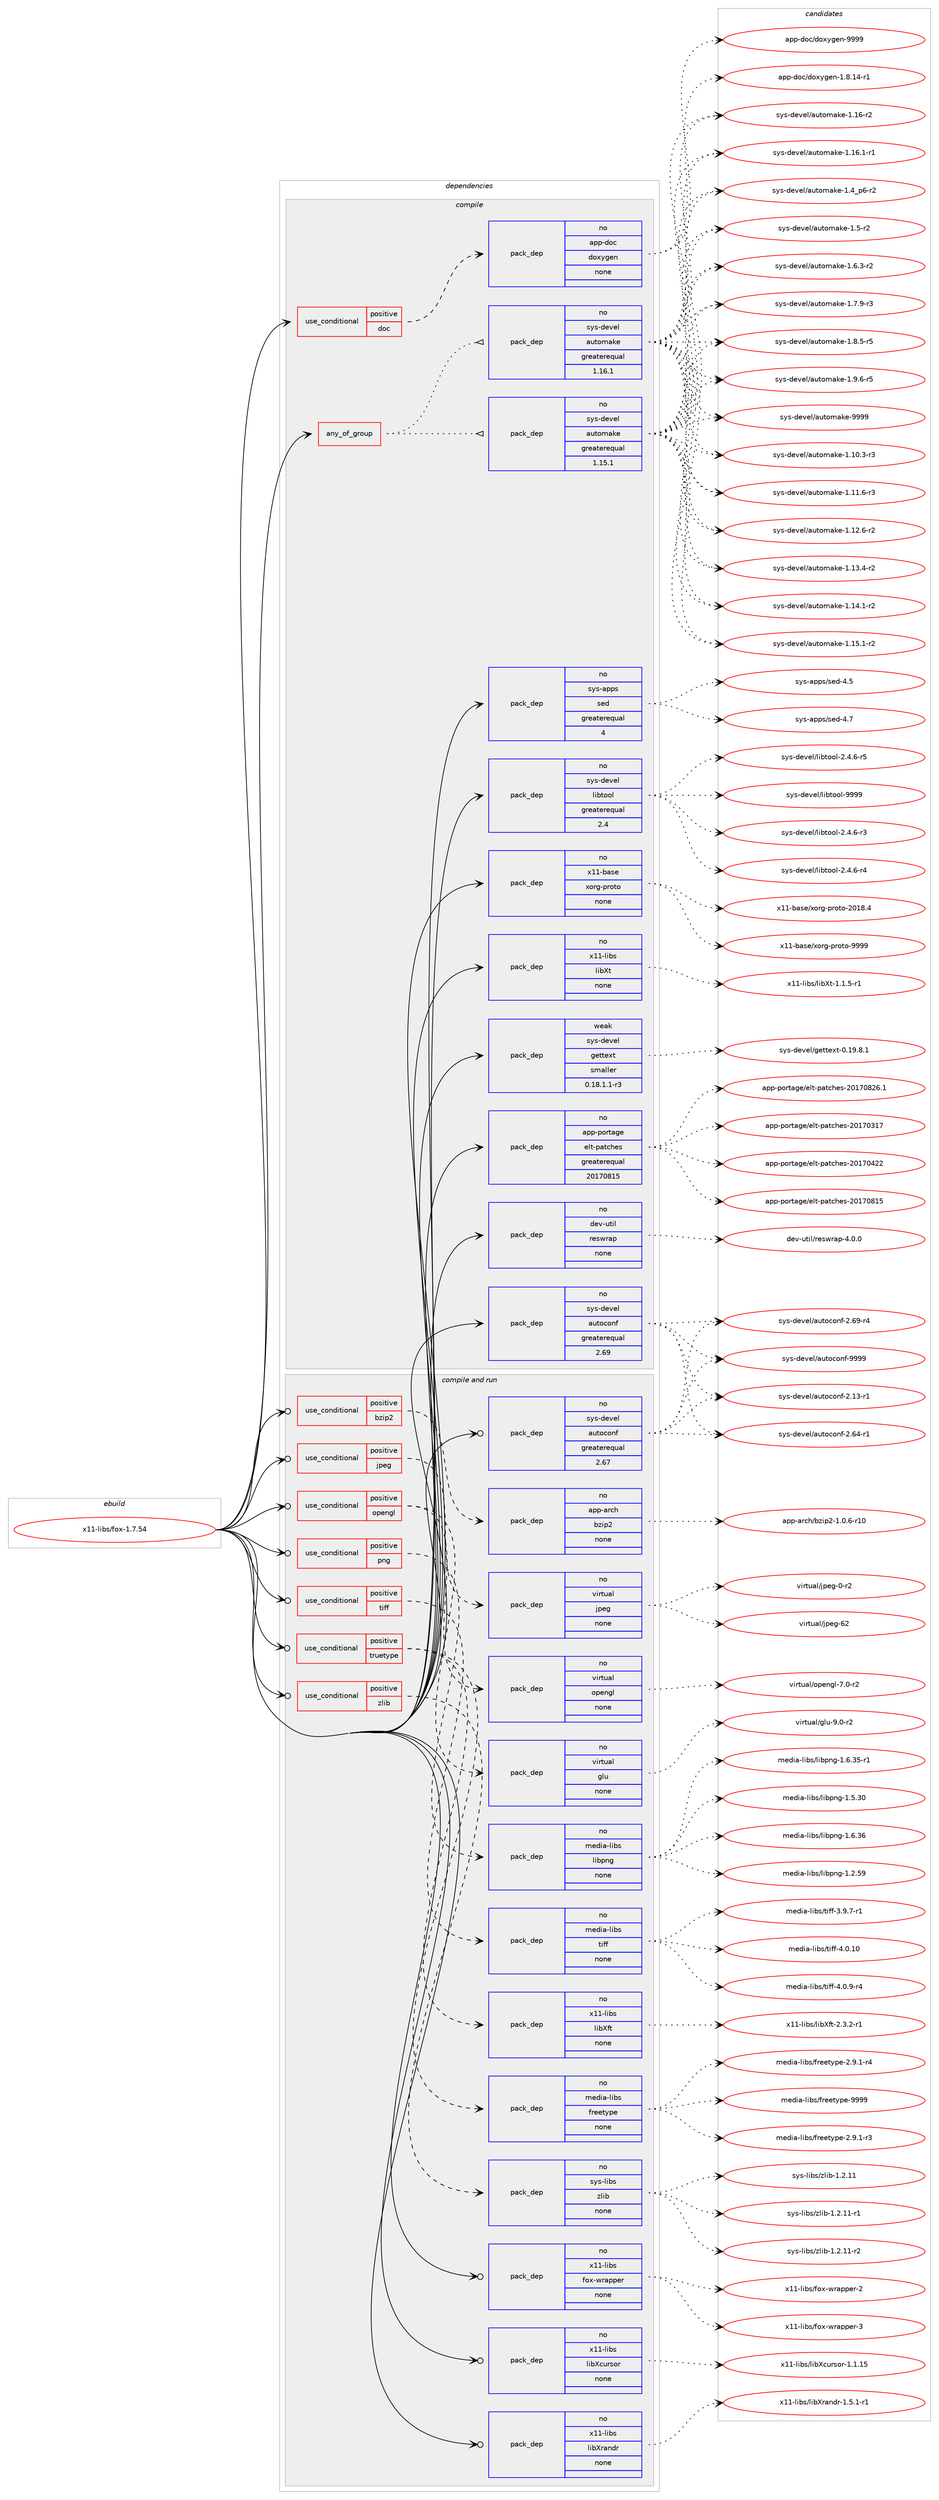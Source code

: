 digraph prolog {

# *************
# Graph options
# *************

newrank=true;
concentrate=true;
compound=true;
graph [rankdir=LR,fontname=Helvetica,fontsize=10,ranksep=1.5];#, ranksep=2.5, nodesep=0.2];
edge  [arrowhead=vee];
node  [fontname=Helvetica,fontsize=10];

# **********
# The ebuild
# **********

subgraph cluster_leftcol {
color=gray;
rank=same;
label=<<i>ebuild</i>>;
id [label="x11-libs/fox-1.7.54", color=red, width=4, href="../x11-libs/fox-1.7.54.svg"];
}

# ****************
# The dependencies
# ****************

subgraph cluster_midcol {
color=gray;
label=<<i>dependencies</i>>;
subgraph cluster_compile {
fillcolor="#eeeeee";
style=filled;
label=<<i>compile</i>>;
subgraph any28504 {
dependency1758391 [label=<<TABLE BORDER="0" CELLBORDER="1" CELLSPACING="0" CELLPADDING="4"><TR><TD CELLPADDING="10">any_of_group</TD></TR></TABLE>>, shape=none, color=red];subgraph pack1263001 {
dependency1758392 [label=<<TABLE BORDER="0" CELLBORDER="1" CELLSPACING="0" CELLPADDING="4" WIDTH="220"><TR><TD ROWSPAN="6" CELLPADDING="30">pack_dep</TD></TR><TR><TD WIDTH="110">no</TD></TR><TR><TD>sys-devel</TD></TR><TR><TD>automake</TD></TR><TR><TD>greaterequal</TD></TR><TR><TD>1.16.1</TD></TR></TABLE>>, shape=none, color=blue];
}
dependency1758391:e -> dependency1758392:w [weight=20,style="dotted",arrowhead="oinv"];
subgraph pack1263002 {
dependency1758393 [label=<<TABLE BORDER="0" CELLBORDER="1" CELLSPACING="0" CELLPADDING="4" WIDTH="220"><TR><TD ROWSPAN="6" CELLPADDING="30">pack_dep</TD></TR><TR><TD WIDTH="110">no</TD></TR><TR><TD>sys-devel</TD></TR><TR><TD>automake</TD></TR><TR><TD>greaterequal</TD></TR><TR><TD>1.15.1</TD></TR></TABLE>>, shape=none, color=blue];
}
dependency1758391:e -> dependency1758393:w [weight=20,style="dotted",arrowhead="oinv"];
}
id:e -> dependency1758391:w [weight=20,style="solid",arrowhead="vee"];
subgraph cond465883 {
dependency1758394 [label=<<TABLE BORDER="0" CELLBORDER="1" CELLSPACING="0" CELLPADDING="4"><TR><TD ROWSPAN="3" CELLPADDING="10">use_conditional</TD></TR><TR><TD>positive</TD></TR><TR><TD>doc</TD></TR></TABLE>>, shape=none, color=red];
subgraph pack1263003 {
dependency1758395 [label=<<TABLE BORDER="0" CELLBORDER="1" CELLSPACING="0" CELLPADDING="4" WIDTH="220"><TR><TD ROWSPAN="6" CELLPADDING="30">pack_dep</TD></TR><TR><TD WIDTH="110">no</TD></TR><TR><TD>app-doc</TD></TR><TR><TD>doxygen</TD></TR><TR><TD>none</TD></TR><TR><TD></TD></TR></TABLE>>, shape=none, color=blue];
}
dependency1758394:e -> dependency1758395:w [weight=20,style="dashed",arrowhead="vee"];
}
id:e -> dependency1758394:w [weight=20,style="solid",arrowhead="vee"];
subgraph pack1263004 {
dependency1758396 [label=<<TABLE BORDER="0" CELLBORDER="1" CELLSPACING="0" CELLPADDING="4" WIDTH="220"><TR><TD ROWSPAN="6" CELLPADDING="30">pack_dep</TD></TR><TR><TD WIDTH="110">no</TD></TR><TR><TD>app-portage</TD></TR><TR><TD>elt-patches</TD></TR><TR><TD>greaterequal</TD></TR><TR><TD>20170815</TD></TR></TABLE>>, shape=none, color=blue];
}
id:e -> dependency1758396:w [weight=20,style="solid",arrowhead="vee"];
subgraph pack1263005 {
dependency1758397 [label=<<TABLE BORDER="0" CELLBORDER="1" CELLSPACING="0" CELLPADDING="4" WIDTH="220"><TR><TD ROWSPAN="6" CELLPADDING="30">pack_dep</TD></TR><TR><TD WIDTH="110">no</TD></TR><TR><TD>dev-util</TD></TR><TR><TD>reswrap</TD></TR><TR><TD>none</TD></TR><TR><TD></TD></TR></TABLE>>, shape=none, color=blue];
}
id:e -> dependency1758397:w [weight=20,style="solid",arrowhead="vee"];
subgraph pack1263006 {
dependency1758398 [label=<<TABLE BORDER="0" CELLBORDER="1" CELLSPACING="0" CELLPADDING="4" WIDTH="220"><TR><TD ROWSPAN="6" CELLPADDING="30">pack_dep</TD></TR><TR><TD WIDTH="110">no</TD></TR><TR><TD>sys-apps</TD></TR><TR><TD>sed</TD></TR><TR><TD>greaterequal</TD></TR><TR><TD>4</TD></TR></TABLE>>, shape=none, color=blue];
}
id:e -> dependency1758398:w [weight=20,style="solid",arrowhead="vee"];
subgraph pack1263007 {
dependency1758399 [label=<<TABLE BORDER="0" CELLBORDER="1" CELLSPACING="0" CELLPADDING="4" WIDTH="220"><TR><TD ROWSPAN="6" CELLPADDING="30">pack_dep</TD></TR><TR><TD WIDTH="110">no</TD></TR><TR><TD>sys-devel</TD></TR><TR><TD>autoconf</TD></TR><TR><TD>greaterequal</TD></TR><TR><TD>2.69</TD></TR></TABLE>>, shape=none, color=blue];
}
id:e -> dependency1758399:w [weight=20,style="solid",arrowhead="vee"];
subgraph pack1263008 {
dependency1758400 [label=<<TABLE BORDER="0" CELLBORDER="1" CELLSPACING="0" CELLPADDING="4" WIDTH="220"><TR><TD ROWSPAN="6" CELLPADDING="30">pack_dep</TD></TR><TR><TD WIDTH="110">no</TD></TR><TR><TD>sys-devel</TD></TR><TR><TD>libtool</TD></TR><TR><TD>greaterequal</TD></TR><TR><TD>2.4</TD></TR></TABLE>>, shape=none, color=blue];
}
id:e -> dependency1758400:w [weight=20,style="solid",arrowhead="vee"];
subgraph pack1263009 {
dependency1758401 [label=<<TABLE BORDER="0" CELLBORDER="1" CELLSPACING="0" CELLPADDING="4" WIDTH="220"><TR><TD ROWSPAN="6" CELLPADDING="30">pack_dep</TD></TR><TR><TD WIDTH="110">no</TD></TR><TR><TD>x11-base</TD></TR><TR><TD>xorg-proto</TD></TR><TR><TD>none</TD></TR><TR><TD></TD></TR></TABLE>>, shape=none, color=blue];
}
id:e -> dependency1758401:w [weight=20,style="solid",arrowhead="vee"];
subgraph pack1263010 {
dependency1758402 [label=<<TABLE BORDER="0" CELLBORDER="1" CELLSPACING="0" CELLPADDING="4" WIDTH="220"><TR><TD ROWSPAN="6" CELLPADDING="30">pack_dep</TD></TR><TR><TD WIDTH="110">no</TD></TR><TR><TD>x11-libs</TD></TR><TR><TD>libXt</TD></TR><TR><TD>none</TD></TR><TR><TD></TD></TR></TABLE>>, shape=none, color=blue];
}
id:e -> dependency1758402:w [weight=20,style="solid",arrowhead="vee"];
subgraph pack1263011 {
dependency1758403 [label=<<TABLE BORDER="0" CELLBORDER="1" CELLSPACING="0" CELLPADDING="4" WIDTH="220"><TR><TD ROWSPAN="6" CELLPADDING="30">pack_dep</TD></TR><TR><TD WIDTH="110">weak</TD></TR><TR><TD>sys-devel</TD></TR><TR><TD>gettext</TD></TR><TR><TD>smaller</TD></TR><TR><TD>0.18.1.1-r3</TD></TR></TABLE>>, shape=none, color=blue];
}
id:e -> dependency1758403:w [weight=20,style="solid",arrowhead="vee"];
}
subgraph cluster_compileandrun {
fillcolor="#eeeeee";
style=filled;
label=<<i>compile and run</i>>;
subgraph cond465884 {
dependency1758404 [label=<<TABLE BORDER="0" CELLBORDER="1" CELLSPACING="0" CELLPADDING="4"><TR><TD ROWSPAN="3" CELLPADDING="10">use_conditional</TD></TR><TR><TD>positive</TD></TR><TR><TD>bzip2</TD></TR></TABLE>>, shape=none, color=red];
subgraph pack1263012 {
dependency1758405 [label=<<TABLE BORDER="0" CELLBORDER="1" CELLSPACING="0" CELLPADDING="4" WIDTH="220"><TR><TD ROWSPAN="6" CELLPADDING="30">pack_dep</TD></TR><TR><TD WIDTH="110">no</TD></TR><TR><TD>app-arch</TD></TR><TR><TD>bzip2</TD></TR><TR><TD>none</TD></TR><TR><TD></TD></TR></TABLE>>, shape=none, color=blue];
}
dependency1758404:e -> dependency1758405:w [weight=20,style="dashed",arrowhead="vee"];
}
id:e -> dependency1758404:w [weight=20,style="solid",arrowhead="odotvee"];
subgraph cond465885 {
dependency1758406 [label=<<TABLE BORDER="0" CELLBORDER="1" CELLSPACING="0" CELLPADDING="4"><TR><TD ROWSPAN="3" CELLPADDING="10">use_conditional</TD></TR><TR><TD>positive</TD></TR><TR><TD>jpeg</TD></TR></TABLE>>, shape=none, color=red];
subgraph pack1263013 {
dependency1758407 [label=<<TABLE BORDER="0" CELLBORDER="1" CELLSPACING="0" CELLPADDING="4" WIDTH="220"><TR><TD ROWSPAN="6" CELLPADDING="30">pack_dep</TD></TR><TR><TD WIDTH="110">no</TD></TR><TR><TD>virtual</TD></TR><TR><TD>jpeg</TD></TR><TR><TD>none</TD></TR><TR><TD></TD></TR></TABLE>>, shape=none, color=blue];
}
dependency1758406:e -> dependency1758407:w [weight=20,style="dashed",arrowhead="vee"];
}
id:e -> dependency1758406:w [weight=20,style="solid",arrowhead="odotvee"];
subgraph cond465886 {
dependency1758408 [label=<<TABLE BORDER="0" CELLBORDER="1" CELLSPACING="0" CELLPADDING="4"><TR><TD ROWSPAN="3" CELLPADDING="10">use_conditional</TD></TR><TR><TD>positive</TD></TR><TR><TD>opengl</TD></TR></TABLE>>, shape=none, color=red];
subgraph pack1263014 {
dependency1758409 [label=<<TABLE BORDER="0" CELLBORDER="1" CELLSPACING="0" CELLPADDING="4" WIDTH="220"><TR><TD ROWSPAN="6" CELLPADDING="30">pack_dep</TD></TR><TR><TD WIDTH="110">no</TD></TR><TR><TD>virtual</TD></TR><TR><TD>glu</TD></TR><TR><TD>none</TD></TR><TR><TD></TD></TR></TABLE>>, shape=none, color=blue];
}
dependency1758408:e -> dependency1758409:w [weight=20,style="dashed",arrowhead="vee"];
subgraph pack1263015 {
dependency1758410 [label=<<TABLE BORDER="0" CELLBORDER="1" CELLSPACING="0" CELLPADDING="4" WIDTH="220"><TR><TD ROWSPAN="6" CELLPADDING="30">pack_dep</TD></TR><TR><TD WIDTH="110">no</TD></TR><TR><TD>virtual</TD></TR><TR><TD>opengl</TD></TR><TR><TD>none</TD></TR><TR><TD></TD></TR></TABLE>>, shape=none, color=blue];
}
dependency1758408:e -> dependency1758410:w [weight=20,style="dashed",arrowhead="vee"];
}
id:e -> dependency1758408:w [weight=20,style="solid",arrowhead="odotvee"];
subgraph cond465887 {
dependency1758411 [label=<<TABLE BORDER="0" CELLBORDER="1" CELLSPACING="0" CELLPADDING="4"><TR><TD ROWSPAN="3" CELLPADDING="10">use_conditional</TD></TR><TR><TD>positive</TD></TR><TR><TD>png</TD></TR></TABLE>>, shape=none, color=red];
subgraph pack1263016 {
dependency1758412 [label=<<TABLE BORDER="0" CELLBORDER="1" CELLSPACING="0" CELLPADDING="4" WIDTH="220"><TR><TD ROWSPAN="6" CELLPADDING="30">pack_dep</TD></TR><TR><TD WIDTH="110">no</TD></TR><TR><TD>media-libs</TD></TR><TR><TD>libpng</TD></TR><TR><TD>none</TD></TR><TR><TD></TD></TR></TABLE>>, shape=none, color=blue];
}
dependency1758411:e -> dependency1758412:w [weight=20,style="dashed",arrowhead="vee"];
}
id:e -> dependency1758411:w [weight=20,style="solid",arrowhead="odotvee"];
subgraph cond465888 {
dependency1758413 [label=<<TABLE BORDER="0" CELLBORDER="1" CELLSPACING="0" CELLPADDING="4"><TR><TD ROWSPAN="3" CELLPADDING="10">use_conditional</TD></TR><TR><TD>positive</TD></TR><TR><TD>tiff</TD></TR></TABLE>>, shape=none, color=red];
subgraph pack1263017 {
dependency1758414 [label=<<TABLE BORDER="0" CELLBORDER="1" CELLSPACING="0" CELLPADDING="4" WIDTH="220"><TR><TD ROWSPAN="6" CELLPADDING="30">pack_dep</TD></TR><TR><TD WIDTH="110">no</TD></TR><TR><TD>media-libs</TD></TR><TR><TD>tiff</TD></TR><TR><TD>none</TD></TR><TR><TD></TD></TR></TABLE>>, shape=none, color=blue];
}
dependency1758413:e -> dependency1758414:w [weight=20,style="dashed",arrowhead="vee"];
}
id:e -> dependency1758413:w [weight=20,style="solid",arrowhead="odotvee"];
subgraph cond465889 {
dependency1758415 [label=<<TABLE BORDER="0" CELLBORDER="1" CELLSPACING="0" CELLPADDING="4"><TR><TD ROWSPAN="3" CELLPADDING="10">use_conditional</TD></TR><TR><TD>positive</TD></TR><TR><TD>truetype</TD></TR></TABLE>>, shape=none, color=red];
subgraph pack1263018 {
dependency1758416 [label=<<TABLE BORDER="0" CELLBORDER="1" CELLSPACING="0" CELLPADDING="4" WIDTH="220"><TR><TD ROWSPAN="6" CELLPADDING="30">pack_dep</TD></TR><TR><TD WIDTH="110">no</TD></TR><TR><TD>media-libs</TD></TR><TR><TD>freetype</TD></TR><TR><TD>none</TD></TR><TR><TD></TD></TR></TABLE>>, shape=none, color=blue];
}
dependency1758415:e -> dependency1758416:w [weight=20,style="dashed",arrowhead="vee"];
subgraph pack1263019 {
dependency1758417 [label=<<TABLE BORDER="0" CELLBORDER="1" CELLSPACING="0" CELLPADDING="4" WIDTH="220"><TR><TD ROWSPAN="6" CELLPADDING="30">pack_dep</TD></TR><TR><TD WIDTH="110">no</TD></TR><TR><TD>x11-libs</TD></TR><TR><TD>libXft</TD></TR><TR><TD>none</TD></TR><TR><TD></TD></TR></TABLE>>, shape=none, color=blue];
}
dependency1758415:e -> dependency1758417:w [weight=20,style="dashed",arrowhead="vee"];
}
id:e -> dependency1758415:w [weight=20,style="solid",arrowhead="odotvee"];
subgraph cond465890 {
dependency1758418 [label=<<TABLE BORDER="0" CELLBORDER="1" CELLSPACING="0" CELLPADDING="4"><TR><TD ROWSPAN="3" CELLPADDING="10">use_conditional</TD></TR><TR><TD>positive</TD></TR><TR><TD>zlib</TD></TR></TABLE>>, shape=none, color=red];
subgraph pack1263020 {
dependency1758419 [label=<<TABLE BORDER="0" CELLBORDER="1" CELLSPACING="0" CELLPADDING="4" WIDTH="220"><TR><TD ROWSPAN="6" CELLPADDING="30">pack_dep</TD></TR><TR><TD WIDTH="110">no</TD></TR><TR><TD>sys-libs</TD></TR><TR><TD>zlib</TD></TR><TR><TD>none</TD></TR><TR><TD></TD></TR></TABLE>>, shape=none, color=blue];
}
dependency1758418:e -> dependency1758419:w [weight=20,style="dashed",arrowhead="vee"];
}
id:e -> dependency1758418:w [weight=20,style="solid",arrowhead="odotvee"];
subgraph pack1263021 {
dependency1758420 [label=<<TABLE BORDER="0" CELLBORDER="1" CELLSPACING="0" CELLPADDING="4" WIDTH="220"><TR><TD ROWSPAN="6" CELLPADDING="30">pack_dep</TD></TR><TR><TD WIDTH="110">no</TD></TR><TR><TD>sys-devel</TD></TR><TR><TD>autoconf</TD></TR><TR><TD>greaterequal</TD></TR><TR><TD>2.67</TD></TR></TABLE>>, shape=none, color=blue];
}
id:e -> dependency1758420:w [weight=20,style="solid",arrowhead="odotvee"];
subgraph pack1263022 {
dependency1758421 [label=<<TABLE BORDER="0" CELLBORDER="1" CELLSPACING="0" CELLPADDING="4" WIDTH="220"><TR><TD ROWSPAN="6" CELLPADDING="30">pack_dep</TD></TR><TR><TD WIDTH="110">no</TD></TR><TR><TD>x11-libs</TD></TR><TR><TD>fox-wrapper</TD></TR><TR><TD>none</TD></TR><TR><TD></TD></TR></TABLE>>, shape=none, color=blue];
}
id:e -> dependency1758421:w [weight=20,style="solid",arrowhead="odotvee"];
subgraph pack1263023 {
dependency1758422 [label=<<TABLE BORDER="0" CELLBORDER="1" CELLSPACING="0" CELLPADDING="4" WIDTH="220"><TR><TD ROWSPAN="6" CELLPADDING="30">pack_dep</TD></TR><TR><TD WIDTH="110">no</TD></TR><TR><TD>x11-libs</TD></TR><TR><TD>libXcursor</TD></TR><TR><TD>none</TD></TR><TR><TD></TD></TR></TABLE>>, shape=none, color=blue];
}
id:e -> dependency1758422:w [weight=20,style="solid",arrowhead="odotvee"];
subgraph pack1263024 {
dependency1758423 [label=<<TABLE BORDER="0" CELLBORDER="1" CELLSPACING="0" CELLPADDING="4" WIDTH="220"><TR><TD ROWSPAN="6" CELLPADDING="30">pack_dep</TD></TR><TR><TD WIDTH="110">no</TD></TR><TR><TD>x11-libs</TD></TR><TR><TD>libXrandr</TD></TR><TR><TD>none</TD></TR><TR><TD></TD></TR></TABLE>>, shape=none, color=blue];
}
id:e -> dependency1758423:w [weight=20,style="solid",arrowhead="odotvee"];
}
subgraph cluster_run {
fillcolor="#eeeeee";
style=filled;
label=<<i>run</i>>;
}
}

# **************
# The candidates
# **************

subgraph cluster_choices {
rank=same;
color=gray;
label=<<i>candidates</i>>;

subgraph choice1263001 {
color=black;
nodesep=1;
choice11512111545100101118101108479711711611110997107101454946494846514511451 [label="sys-devel/automake-1.10.3-r3", color=red, width=4,href="../sys-devel/automake-1.10.3-r3.svg"];
choice11512111545100101118101108479711711611110997107101454946494946544511451 [label="sys-devel/automake-1.11.6-r3", color=red, width=4,href="../sys-devel/automake-1.11.6-r3.svg"];
choice11512111545100101118101108479711711611110997107101454946495046544511450 [label="sys-devel/automake-1.12.6-r2", color=red, width=4,href="../sys-devel/automake-1.12.6-r2.svg"];
choice11512111545100101118101108479711711611110997107101454946495146524511450 [label="sys-devel/automake-1.13.4-r2", color=red, width=4,href="../sys-devel/automake-1.13.4-r2.svg"];
choice11512111545100101118101108479711711611110997107101454946495246494511450 [label="sys-devel/automake-1.14.1-r2", color=red, width=4,href="../sys-devel/automake-1.14.1-r2.svg"];
choice11512111545100101118101108479711711611110997107101454946495346494511450 [label="sys-devel/automake-1.15.1-r2", color=red, width=4,href="../sys-devel/automake-1.15.1-r2.svg"];
choice1151211154510010111810110847971171161111099710710145494649544511450 [label="sys-devel/automake-1.16-r2", color=red, width=4,href="../sys-devel/automake-1.16-r2.svg"];
choice11512111545100101118101108479711711611110997107101454946495446494511449 [label="sys-devel/automake-1.16.1-r1", color=red, width=4,href="../sys-devel/automake-1.16.1-r1.svg"];
choice115121115451001011181011084797117116111109971071014549465295112544511450 [label="sys-devel/automake-1.4_p6-r2", color=red, width=4,href="../sys-devel/automake-1.4_p6-r2.svg"];
choice11512111545100101118101108479711711611110997107101454946534511450 [label="sys-devel/automake-1.5-r2", color=red, width=4,href="../sys-devel/automake-1.5-r2.svg"];
choice115121115451001011181011084797117116111109971071014549465446514511450 [label="sys-devel/automake-1.6.3-r2", color=red, width=4,href="../sys-devel/automake-1.6.3-r2.svg"];
choice115121115451001011181011084797117116111109971071014549465546574511451 [label="sys-devel/automake-1.7.9-r3", color=red, width=4,href="../sys-devel/automake-1.7.9-r3.svg"];
choice115121115451001011181011084797117116111109971071014549465646534511453 [label="sys-devel/automake-1.8.5-r5", color=red, width=4,href="../sys-devel/automake-1.8.5-r5.svg"];
choice115121115451001011181011084797117116111109971071014549465746544511453 [label="sys-devel/automake-1.9.6-r5", color=red, width=4,href="../sys-devel/automake-1.9.6-r5.svg"];
choice115121115451001011181011084797117116111109971071014557575757 [label="sys-devel/automake-9999", color=red, width=4,href="../sys-devel/automake-9999.svg"];
dependency1758392:e -> choice11512111545100101118101108479711711611110997107101454946494846514511451:w [style=dotted,weight="100"];
dependency1758392:e -> choice11512111545100101118101108479711711611110997107101454946494946544511451:w [style=dotted,weight="100"];
dependency1758392:e -> choice11512111545100101118101108479711711611110997107101454946495046544511450:w [style=dotted,weight="100"];
dependency1758392:e -> choice11512111545100101118101108479711711611110997107101454946495146524511450:w [style=dotted,weight="100"];
dependency1758392:e -> choice11512111545100101118101108479711711611110997107101454946495246494511450:w [style=dotted,weight="100"];
dependency1758392:e -> choice11512111545100101118101108479711711611110997107101454946495346494511450:w [style=dotted,weight="100"];
dependency1758392:e -> choice1151211154510010111810110847971171161111099710710145494649544511450:w [style=dotted,weight="100"];
dependency1758392:e -> choice11512111545100101118101108479711711611110997107101454946495446494511449:w [style=dotted,weight="100"];
dependency1758392:e -> choice115121115451001011181011084797117116111109971071014549465295112544511450:w [style=dotted,weight="100"];
dependency1758392:e -> choice11512111545100101118101108479711711611110997107101454946534511450:w [style=dotted,weight="100"];
dependency1758392:e -> choice115121115451001011181011084797117116111109971071014549465446514511450:w [style=dotted,weight="100"];
dependency1758392:e -> choice115121115451001011181011084797117116111109971071014549465546574511451:w [style=dotted,weight="100"];
dependency1758392:e -> choice115121115451001011181011084797117116111109971071014549465646534511453:w [style=dotted,weight="100"];
dependency1758392:e -> choice115121115451001011181011084797117116111109971071014549465746544511453:w [style=dotted,weight="100"];
dependency1758392:e -> choice115121115451001011181011084797117116111109971071014557575757:w [style=dotted,weight="100"];
}
subgraph choice1263002 {
color=black;
nodesep=1;
choice11512111545100101118101108479711711611110997107101454946494846514511451 [label="sys-devel/automake-1.10.3-r3", color=red, width=4,href="../sys-devel/automake-1.10.3-r3.svg"];
choice11512111545100101118101108479711711611110997107101454946494946544511451 [label="sys-devel/automake-1.11.6-r3", color=red, width=4,href="../sys-devel/automake-1.11.6-r3.svg"];
choice11512111545100101118101108479711711611110997107101454946495046544511450 [label="sys-devel/automake-1.12.6-r2", color=red, width=4,href="../sys-devel/automake-1.12.6-r2.svg"];
choice11512111545100101118101108479711711611110997107101454946495146524511450 [label="sys-devel/automake-1.13.4-r2", color=red, width=4,href="../sys-devel/automake-1.13.4-r2.svg"];
choice11512111545100101118101108479711711611110997107101454946495246494511450 [label="sys-devel/automake-1.14.1-r2", color=red, width=4,href="../sys-devel/automake-1.14.1-r2.svg"];
choice11512111545100101118101108479711711611110997107101454946495346494511450 [label="sys-devel/automake-1.15.1-r2", color=red, width=4,href="../sys-devel/automake-1.15.1-r2.svg"];
choice1151211154510010111810110847971171161111099710710145494649544511450 [label="sys-devel/automake-1.16-r2", color=red, width=4,href="../sys-devel/automake-1.16-r2.svg"];
choice11512111545100101118101108479711711611110997107101454946495446494511449 [label="sys-devel/automake-1.16.1-r1", color=red, width=4,href="../sys-devel/automake-1.16.1-r1.svg"];
choice115121115451001011181011084797117116111109971071014549465295112544511450 [label="sys-devel/automake-1.4_p6-r2", color=red, width=4,href="../sys-devel/automake-1.4_p6-r2.svg"];
choice11512111545100101118101108479711711611110997107101454946534511450 [label="sys-devel/automake-1.5-r2", color=red, width=4,href="../sys-devel/automake-1.5-r2.svg"];
choice115121115451001011181011084797117116111109971071014549465446514511450 [label="sys-devel/automake-1.6.3-r2", color=red, width=4,href="../sys-devel/automake-1.6.3-r2.svg"];
choice115121115451001011181011084797117116111109971071014549465546574511451 [label="sys-devel/automake-1.7.9-r3", color=red, width=4,href="../sys-devel/automake-1.7.9-r3.svg"];
choice115121115451001011181011084797117116111109971071014549465646534511453 [label="sys-devel/automake-1.8.5-r5", color=red, width=4,href="../sys-devel/automake-1.8.5-r5.svg"];
choice115121115451001011181011084797117116111109971071014549465746544511453 [label="sys-devel/automake-1.9.6-r5", color=red, width=4,href="../sys-devel/automake-1.9.6-r5.svg"];
choice115121115451001011181011084797117116111109971071014557575757 [label="sys-devel/automake-9999", color=red, width=4,href="../sys-devel/automake-9999.svg"];
dependency1758393:e -> choice11512111545100101118101108479711711611110997107101454946494846514511451:w [style=dotted,weight="100"];
dependency1758393:e -> choice11512111545100101118101108479711711611110997107101454946494946544511451:w [style=dotted,weight="100"];
dependency1758393:e -> choice11512111545100101118101108479711711611110997107101454946495046544511450:w [style=dotted,weight="100"];
dependency1758393:e -> choice11512111545100101118101108479711711611110997107101454946495146524511450:w [style=dotted,weight="100"];
dependency1758393:e -> choice11512111545100101118101108479711711611110997107101454946495246494511450:w [style=dotted,weight="100"];
dependency1758393:e -> choice11512111545100101118101108479711711611110997107101454946495346494511450:w [style=dotted,weight="100"];
dependency1758393:e -> choice1151211154510010111810110847971171161111099710710145494649544511450:w [style=dotted,weight="100"];
dependency1758393:e -> choice11512111545100101118101108479711711611110997107101454946495446494511449:w [style=dotted,weight="100"];
dependency1758393:e -> choice115121115451001011181011084797117116111109971071014549465295112544511450:w [style=dotted,weight="100"];
dependency1758393:e -> choice11512111545100101118101108479711711611110997107101454946534511450:w [style=dotted,weight="100"];
dependency1758393:e -> choice115121115451001011181011084797117116111109971071014549465446514511450:w [style=dotted,weight="100"];
dependency1758393:e -> choice115121115451001011181011084797117116111109971071014549465546574511451:w [style=dotted,weight="100"];
dependency1758393:e -> choice115121115451001011181011084797117116111109971071014549465646534511453:w [style=dotted,weight="100"];
dependency1758393:e -> choice115121115451001011181011084797117116111109971071014549465746544511453:w [style=dotted,weight="100"];
dependency1758393:e -> choice115121115451001011181011084797117116111109971071014557575757:w [style=dotted,weight="100"];
}
subgraph choice1263003 {
color=black;
nodesep=1;
choice97112112451001119947100111120121103101110454946564649524511449 [label="app-doc/doxygen-1.8.14-r1", color=red, width=4,href="../app-doc/doxygen-1.8.14-r1.svg"];
choice971121124510011199471001111201211031011104557575757 [label="app-doc/doxygen-9999", color=red, width=4,href="../app-doc/doxygen-9999.svg"];
dependency1758395:e -> choice97112112451001119947100111120121103101110454946564649524511449:w [style=dotted,weight="100"];
dependency1758395:e -> choice971121124510011199471001111201211031011104557575757:w [style=dotted,weight="100"];
}
subgraph choice1263004 {
color=black;
nodesep=1;
choice97112112451121111141169710310147101108116451129711699104101115455048495548514955 [label="app-portage/elt-patches-20170317", color=red, width=4,href="../app-portage/elt-patches-20170317.svg"];
choice97112112451121111141169710310147101108116451129711699104101115455048495548525050 [label="app-portage/elt-patches-20170422", color=red, width=4,href="../app-portage/elt-patches-20170422.svg"];
choice97112112451121111141169710310147101108116451129711699104101115455048495548564953 [label="app-portage/elt-patches-20170815", color=red, width=4,href="../app-portage/elt-patches-20170815.svg"];
choice971121124511211111411697103101471011081164511297116991041011154550484955485650544649 [label="app-portage/elt-patches-20170826.1", color=red, width=4,href="../app-portage/elt-patches-20170826.1.svg"];
dependency1758396:e -> choice97112112451121111141169710310147101108116451129711699104101115455048495548514955:w [style=dotted,weight="100"];
dependency1758396:e -> choice97112112451121111141169710310147101108116451129711699104101115455048495548525050:w [style=dotted,weight="100"];
dependency1758396:e -> choice97112112451121111141169710310147101108116451129711699104101115455048495548564953:w [style=dotted,weight="100"];
dependency1758396:e -> choice971121124511211111411697103101471011081164511297116991041011154550484955485650544649:w [style=dotted,weight="100"];
}
subgraph choice1263005 {
color=black;
nodesep=1;
choice100101118451171161051084711410111511911497112455246484648 [label="dev-util/reswrap-4.0.0", color=red, width=4,href="../dev-util/reswrap-4.0.0.svg"];
dependency1758397:e -> choice100101118451171161051084711410111511911497112455246484648:w [style=dotted,weight="100"];
}
subgraph choice1263006 {
color=black;
nodesep=1;
choice11512111545971121121154711510110045524653 [label="sys-apps/sed-4.5", color=red, width=4,href="../sys-apps/sed-4.5.svg"];
choice11512111545971121121154711510110045524655 [label="sys-apps/sed-4.7", color=red, width=4,href="../sys-apps/sed-4.7.svg"];
dependency1758398:e -> choice11512111545971121121154711510110045524653:w [style=dotted,weight="100"];
dependency1758398:e -> choice11512111545971121121154711510110045524655:w [style=dotted,weight="100"];
}
subgraph choice1263007 {
color=black;
nodesep=1;
choice1151211154510010111810110847971171161119911111010245504649514511449 [label="sys-devel/autoconf-2.13-r1", color=red, width=4,href="../sys-devel/autoconf-2.13-r1.svg"];
choice1151211154510010111810110847971171161119911111010245504654524511449 [label="sys-devel/autoconf-2.64-r1", color=red, width=4,href="../sys-devel/autoconf-2.64-r1.svg"];
choice1151211154510010111810110847971171161119911111010245504654574511452 [label="sys-devel/autoconf-2.69-r4", color=red, width=4,href="../sys-devel/autoconf-2.69-r4.svg"];
choice115121115451001011181011084797117116111991111101024557575757 [label="sys-devel/autoconf-9999", color=red, width=4,href="../sys-devel/autoconf-9999.svg"];
dependency1758399:e -> choice1151211154510010111810110847971171161119911111010245504649514511449:w [style=dotted,weight="100"];
dependency1758399:e -> choice1151211154510010111810110847971171161119911111010245504654524511449:w [style=dotted,weight="100"];
dependency1758399:e -> choice1151211154510010111810110847971171161119911111010245504654574511452:w [style=dotted,weight="100"];
dependency1758399:e -> choice115121115451001011181011084797117116111991111101024557575757:w [style=dotted,weight="100"];
}
subgraph choice1263008 {
color=black;
nodesep=1;
choice1151211154510010111810110847108105981161111111084550465246544511451 [label="sys-devel/libtool-2.4.6-r3", color=red, width=4,href="../sys-devel/libtool-2.4.6-r3.svg"];
choice1151211154510010111810110847108105981161111111084550465246544511452 [label="sys-devel/libtool-2.4.6-r4", color=red, width=4,href="../sys-devel/libtool-2.4.6-r4.svg"];
choice1151211154510010111810110847108105981161111111084550465246544511453 [label="sys-devel/libtool-2.4.6-r5", color=red, width=4,href="../sys-devel/libtool-2.4.6-r5.svg"];
choice1151211154510010111810110847108105981161111111084557575757 [label="sys-devel/libtool-9999", color=red, width=4,href="../sys-devel/libtool-9999.svg"];
dependency1758400:e -> choice1151211154510010111810110847108105981161111111084550465246544511451:w [style=dotted,weight="100"];
dependency1758400:e -> choice1151211154510010111810110847108105981161111111084550465246544511452:w [style=dotted,weight="100"];
dependency1758400:e -> choice1151211154510010111810110847108105981161111111084550465246544511453:w [style=dotted,weight="100"];
dependency1758400:e -> choice1151211154510010111810110847108105981161111111084557575757:w [style=dotted,weight="100"];
}
subgraph choice1263009 {
color=black;
nodesep=1;
choice1204949459897115101471201111141034511211411111611145504849564652 [label="x11-base/xorg-proto-2018.4", color=red, width=4,href="../x11-base/xorg-proto-2018.4.svg"];
choice120494945989711510147120111114103451121141111161114557575757 [label="x11-base/xorg-proto-9999", color=red, width=4,href="../x11-base/xorg-proto-9999.svg"];
dependency1758401:e -> choice1204949459897115101471201111141034511211411111611145504849564652:w [style=dotted,weight="100"];
dependency1758401:e -> choice120494945989711510147120111114103451121141111161114557575757:w [style=dotted,weight="100"];
}
subgraph choice1263010 {
color=black;
nodesep=1;
choice120494945108105981154710810598881164549464946534511449 [label="x11-libs/libXt-1.1.5-r1", color=red, width=4,href="../x11-libs/libXt-1.1.5-r1.svg"];
dependency1758402:e -> choice120494945108105981154710810598881164549464946534511449:w [style=dotted,weight="100"];
}
subgraph choice1263011 {
color=black;
nodesep=1;
choice1151211154510010111810110847103101116116101120116454846495746564649 [label="sys-devel/gettext-0.19.8.1", color=red, width=4,href="../sys-devel/gettext-0.19.8.1.svg"];
dependency1758403:e -> choice1151211154510010111810110847103101116116101120116454846495746564649:w [style=dotted,weight="100"];
}
subgraph choice1263012 {
color=black;
nodesep=1;
choice97112112459711499104479812210511250454946484654451144948 [label="app-arch/bzip2-1.0.6-r10", color=red, width=4,href="../app-arch/bzip2-1.0.6-r10.svg"];
dependency1758405:e -> choice97112112459711499104479812210511250454946484654451144948:w [style=dotted,weight="100"];
}
subgraph choice1263013 {
color=black;
nodesep=1;
choice118105114116117971084710611210110345484511450 [label="virtual/jpeg-0-r2", color=red, width=4,href="../virtual/jpeg-0-r2.svg"];
choice1181051141161179710847106112101103455450 [label="virtual/jpeg-62", color=red, width=4,href="../virtual/jpeg-62.svg"];
dependency1758407:e -> choice118105114116117971084710611210110345484511450:w [style=dotted,weight="100"];
dependency1758407:e -> choice1181051141161179710847106112101103455450:w [style=dotted,weight="100"];
}
subgraph choice1263014 {
color=black;
nodesep=1;
choice1181051141161179710847103108117455746484511450 [label="virtual/glu-9.0-r2", color=red, width=4,href="../virtual/glu-9.0-r2.svg"];
dependency1758409:e -> choice1181051141161179710847103108117455746484511450:w [style=dotted,weight="100"];
}
subgraph choice1263015 {
color=black;
nodesep=1;
choice1181051141161179710847111112101110103108455546484511450 [label="virtual/opengl-7.0-r2", color=red, width=4,href="../virtual/opengl-7.0-r2.svg"];
dependency1758410:e -> choice1181051141161179710847111112101110103108455546484511450:w [style=dotted,weight="100"];
}
subgraph choice1263016 {
color=black;
nodesep=1;
choice109101100105974510810598115471081059811211010345494650465357 [label="media-libs/libpng-1.2.59", color=red, width=4,href="../media-libs/libpng-1.2.59.svg"];
choice109101100105974510810598115471081059811211010345494653465148 [label="media-libs/libpng-1.5.30", color=red, width=4,href="../media-libs/libpng-1.5.30.svg"];
choice1091011001059745108105981154710810598112110103454946544651534511449 [label="media-libs/libpng-1.6.35-r1", color=red, width=4,href="../media-libs/libpng-1.6.35-r1.svg"];
choice109101100105974510810598115471081059811211010345494654465154 [label="media-libs/libpng-1.6.36", color=red, width=4,href="../media-libs/libpng-1.6.36.svg"];
dependency1758412:e -> choice109101100105974510810598115471081059811211010345494650465357:w [style=dotted,weight="100"];
dependency1758412:e -> choice109101100105974510810598115471081059811211010345494653465148:w [style=dotted,weight="100"];
dependency1758412:e -> choice1091011001059745108105981154710810598112110103454946544651534511449:w [style=dotted,weight="100"];
dependency1758412:e -> choice109101100105974510810598115471081059811211010345494654465154:w [style=dotted,weight="100"];
}
subgraph choice1263017 {
color=black;
nodesep=1;
choice109101100105974510810598115471161051021024551465746554511449 [label="media-libs/tiff-3.9.7-r1", color=red, width=4,href="../media-libs/tiff-3.9.7-r1.svg"];
choice1091011001059745108105981154711610510210245524648464948 [label="media-libs/tiff-4.0.10", color=red, width=4,href="../media-libs/tiff-4.0.10.svg"];
choice109101100105974510810598115471161051021024552464846574511452 [label="media-libs/tiff-4.0.9-r4", color=red, width=4,href="../media-libs/tiff-4.0.9-r4.svg"];
dependency1758414:e -> choice109101100105974510810598115471161051021024551465746554511449:w [style=dotted,weight="100"];
dependency1758414:e -> choice1091011001059745108105981154711610510210245524648464948:w [style=dotted,weight="100"];
dependency1758414:e -> choice109101100105974510810598115471161051021024552464846574511452:w [style=dotted,weight="100"];
}
subgraph choice1263018 {
color=black;
nodesep=1;
choice109101100105974510810598115471021141011011161211121014550465746494511451 [label="media-libs/freetype-2.9.1-r3", color=red, width=4,href="../media-libs/freetype-2.9.1-r3.svg"];
choice109101100105974510810598115471021141011011161211121014550465746494511452 [label="media-libs/freetype-2.9.1-r4", color=red, width=4,href="../media-libs/freetype-2.9.1-r4.svg"];
choice109101100105974510810598115471021141011011161211121014557575757 [label="media-libs/freetype-9999", color=red, width=4,href="../media-libs/freetype-9999.svg"];
dependency1758416:e -> choice109101100105974510810598115471021141011011161211121014550465746494511451:w [style=dotted,weight="100"];
dependency1758416:e -> choice109101100105974510810598115471021141011011161211121014550465746494511452:w [style=dotted,weight="100"];
dependency1758416:e -> choice109101100105974510810598115471021141011011161211121014557575757:w [style=dotted,weight="100"];
}
subgraph choice1263019 {
color=black;
nodesep=1;
choice120494945108105981154710810598881021164550465146504511449 [label="x11-libs/libXft-2.3.2-r1", color=red, width=4,href="../x11-libs/libXft-2.3.2-r1.svg"];
dependency1758417:e -> choice120494945108105981154710810598881021164550465146504511449:w [style=dotted,weight="100"];
}
subgraph choice1263020 {
color=black;
nodesep=1;
choice1151211154510810598115471221081059845494650464949 [label="sys-libs/zlib-1.2.11", color=red, width=4,href="../sys-libs/zlib-1.2.11.svg"];
choice11512111545108105981154712210810598454946504649494511449 [label="sys-libs/zlib-1.2.11-r1", color=red, width=4,href="../sys-libs/zlib-1.2.11-r1.svg"];
choice11512111545108105981154712210810598454946504649494511450 [label="sys-libs/zlib-1.2.11-r2", color=red, width=4,href="../sys-libs/zlib-1.2.11-r2.svg"];
dependency1758419:e -> choice1151211154510810598115471221081059845494650464949:w [style=dotted,weight="100"];
dependency1758419:e -> choice11512111545108105981154712210810598454946504649494511449:w [style=dotted,weight="100"];
dependency1758419:e -> choice11512111545108105981154712210810598454946504649494511450:w [style=dotted,weight="100"];
}
subgraph choice1263021 {
color=black;
nodesep=1;
choice1151211154510010111810110847971171161119911111010245504649514511449 [label="sys-devel/autoconf-2.13-r1", color=red, width=4,href="../sys-devel/autoconf-2.13-r1.svg"];
choice1151211154510010111810110847971171161119911111010245504654524511449 [label="sys-devel/autoconf-2.64-r1", color=red, width=4,href="../sys-devel/autoconf-2.64-r1.svg"];
choice1151211154510010111810110847971171161119911111010245504654574511452 [label="sys-devel/autoconf-2.69-r4", color=red, width=4,href="../sys-devel/autoconf-2.69-r4.svg"];
choice115121115451001011181011084797117116111991111101024557575757 [label="sys-devel/autoconf-9999", color=red, width=4,href="../sys-devel/autoconf-9999.svg"];
dependency1758420:e -> choice1151211154510010111810110847971171161119911111010245504649514511449:w [style=dotted,weight="100"];
dependency1758420:e -> choice1151211154510010111810110847971171161119911111010245504654524511449:w [style=dotted,weight="100"];
dependency1758420:e -> choice1151211154510010111810110847971171161119911111010245504654574511452:w [style=dotted,weight="100"];
dependency1758420:e -> choice115121115451001011181011084797117116111991111101024557575757:w [style=dotted,weight="100"];
}
subgraph choice1263022 {
color=black;
nodesep=1;
choice120494945108105981154710211112045119114971121121011144550 [label="x11-libs/fox-wrapper-2", color=red, width=4,href="../x11-libs/fox-wrapper-2.svg"];
choice120494945108105981154710211112045119114971121121011144551 [label="x11-libs/fox-wrapper-3", color=red, width=4,href="../x11-libs/fox-wrapper-3.svg"];
dependency1758421:e -> choice120494945108105981154710211112045119114971121121011144550:w [style=dotted,weight="100"];
dependency1758421:e -> choice120494945108105981154710211112045119114971121121011144551:w [style=dotted,weight="100"];
}
subgraph choice1263023 {
color=black;
nodesep=1;
choice120494945108105981154710810598889911711411511111445494649464953 [label="x11-libs/libXcursor-1.1.15", color=red, width=4,href="../x11-libs/libXcursor-1.1.15.svg"];
dependency1758422:e -> choice120494945108105981154710810598889911711411511111445494649464953:w [style=dotted,weight="100"];
}
subgraph choice1263024 {
color=black;
nodesep=1;
choice12049494510810598115471081059888114971101001144549465346494511449 [label="x11-libs/libXrandr-1.5.1-r1", color=red, width=4,href="../x11-libs/libXrandr-1.5.1-r1.svg"];
dependency1758423:e -> choice12049494510810598115471081059888114971101001144549465346494511449:w [style=dotted,weight="100"];
}
}

}
